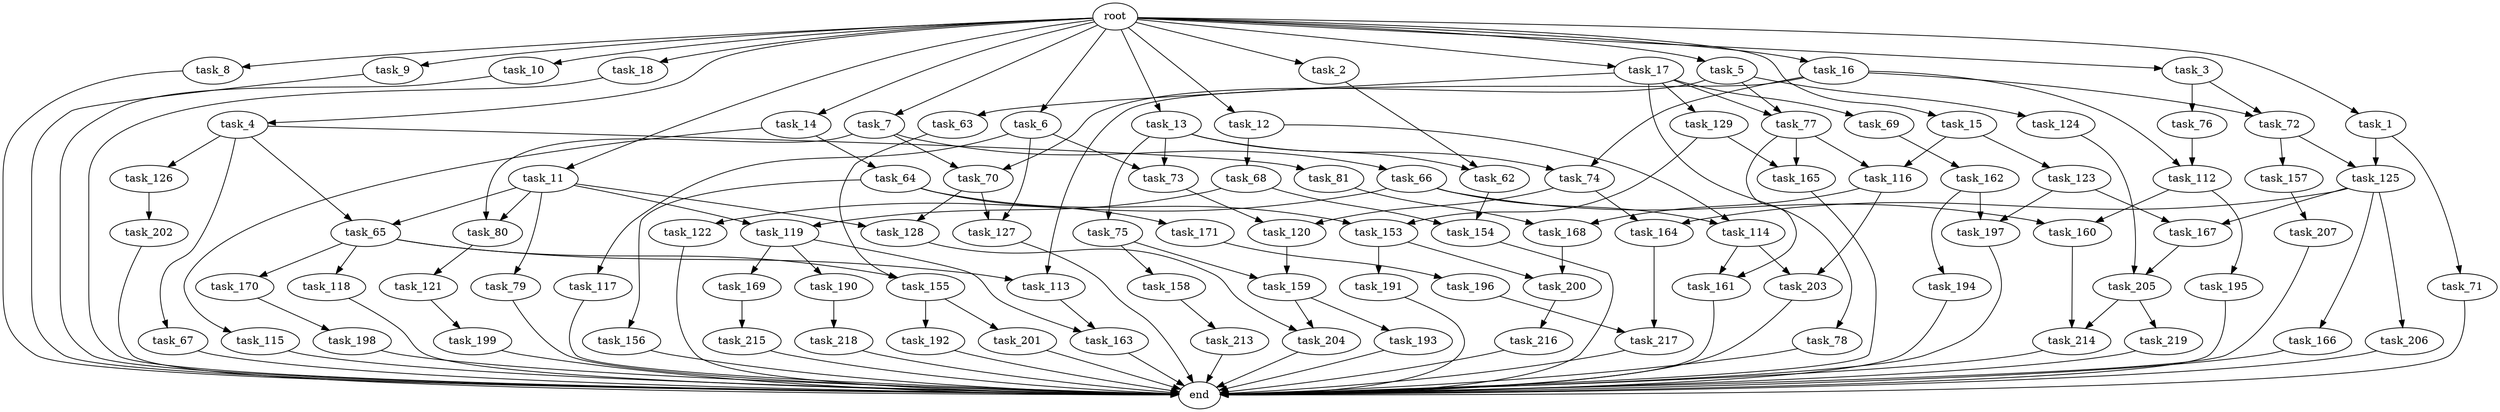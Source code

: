 digraph G {
  root [size="0.000000"];
  task_1 [size="1024.000000"];
  task_2 [size="1024.000000"];
  task_3 [size="1024.000000"];
  task_4 [size="1024.000000"];
  task_5 [size="1024.000000"];
  task_6 [size="1024.000000"];
  task_7 [size="1024.000000"];
  task_8 [size="1024.000000"];
  task_9 [size="1024.000000"];
  task_10 [size="1024.000000"];
  task_11 [size="1024.000000"];
  task_12 [size="1024.000000"];
  task_13 [size="1024.000000"];
  task_14 [size="1024.000000"];
  task_15 [size="1024.000000"];
  task_16 [size="1024.000000"];
  task_17 [size="1024.000000"];
  task_18 [size="1024.000000"];
  task_62 [size="1279900254208.000000"];
  task_63 [size="549755813888.000000"];
  task_64 [size="137438953472.000000"];
  task_65 [size="996432412672.000000"];
  task_66 [size="549755813888.000000"];
  task_67 [size="858993459200.000000"];
  task_68 [size="77309411328.000000"];
  task_69 [size="549755813888.000000"];
  task_70 [size="627065225216.000000"];
  task_71 [size="549755813888.000000"];
  task_72 [size="618475290624.000000"];
  task_73 [size="455266533376.000000"];
  task_74 [size="730144440320.000000"];
  task_75 [size="420906795008.000000"];
  task_76 [size="309237645312.000000"];
  task_77 [size="627065225216.000000"];
  task_78 [size="549755813888.000000"];
  task_79 [size="137438953472.000000"];
  task_80 [size="687194767360.000000"];
  task_81 [size="858993459200.000000"];
  task_112 [size="858993459200.000000"];
  task_113 [size="858993459200.000000"];
  task_114 [size="292057776128.000000"];
  task_115 [size="137438953472.000000"];
  task_116 [size="274877906944.000000"];
  task_117 [size="34359738368.000000"];
  task_118 [size="549755813888.000000"];
  task_119 [size="996432412672.000000"];
  task_120 [size="1391569403904.000000"];
  task_121 [size="858993459200.000000"];
  task_122 [size="214748364800.000000"];
  task_123 [size="137438953472.000000"];
  task_124 [size="77309411328.000000"];
  task_125 [size="687194767360.000000"];
  task_126 [size="858993459200.000000"];
  task_127 [size="68719476736.000000"];
  task_128 [size="171798691840.000000"];
  task_129 [size="549755813888.000000"];
  task_153 [size="429496729600.000000"];
  task_154 [size="1279900254208.000000"];
  task_155 [size="584115552256.000000"];
  task_156 [size="214748364800.000000"];
  task_157 [size="137438953472.000000"];
  task_158 [size="420906795008.000000"];
  task_159 [size="730144440320.000000"];
  task_160 [size="523986010112.000000"];
  task_161 [size="352187318272.000000"];
  task_162 [size="858993459200.000000"];
  task_163 [size="111669149696.000000"];
  task_164 [size="773094113280.000000"];
  task_165 [size="352187318272.000000"];
  task_166 [size="77309411328.000000"];
  task_167 [size="386547056640.000000"];
  task_168 [size="970662608896.000000"];
  task_169 [size="34359738368.000000"];
  task_170 [size="549755813888.000000"];
  task_171 [size="214748364800.000000"];
  task_190 [size="34359738368.000000"];
  task_191 [size="34359738368.000000"];
  task_192 [size="549755813888.000000"];
  task_193 [size="77309411328.000000"];
  task_194 [size="549755813888.000000"];
  task_195 [size="309237645312.000000"];
  task_196 [size="420906795008.000000"];
  task_197 [size="858993459200.000000"];
  task_198 [size="420906795008.000000"];
  task_199 [size="214748364800.000000"];
  task_200 [size="455266533376.000000"];
  task_201 [size="549755813888.000000"];
  task_202 [size="34359738368.000000"];
  task_203 [size="635655159808.000000"];
  task_204 [size="498216206336.000000"];
  task_205 [size="498216206336.000000"];
  task_206 [size="77309411328.000000"];
  task_207 [size="695784701952.000000"];
  task_213 [size="420906795008.000000"];
  task_214 [size="584115552256.000000"];
  task_215 [size="77309411328.000000"];
  task_216 [size="309237645312.000000"];
  task_217 [size="498216206336.000000"];
  task_218 [size="137438953472.000000"];
  task_219 [size="34359738368.000000"];
  end [size="0.000000"];

  root -> task_1 [size="1.000000"];
  root -> task_2 [size="1.000000"];
  root -> task_3 [size="1.000000"];
  root -> task_4 [size="1.000000"];
  root -> task_5 [size="1.000000"];
  root -> task_6 [size="1.000000"];
  root -> task_7 [size="1.000000"];
  root -> task_8 [size="1.000000"];
  root -> task_9 [size="1.000000"];
  root -> task_10 [size="1.000000"];
  root -> task_11 [size="1.000000"];
  root -> task_12 [size="1.000000"];
  root -> task_13 [size="1.000000"];
  root -> task_14 [size="1.000000"];
  root -> task_15 [size="1.000000"];
  root -> task_16 [size="1.000000"];
  root -> task_17 [size="1.000000"];
  root -> task_18 [size="1.000000"];
  task_1 -> task_71 [size="536870912.000000"];
  task_1 -> task_125 [size="536870912.000000"];
  task_2 -> task_62 [size="838860800.000000"];
  task_3 -> task_72 [size="301989888.000000"];
  task_3 -> task_76 [size="301989888.000000"];
  task_4 -> task_65 [size="838860800.000000"];
  task_4 -> task_67 [size="838860800.000000"];
  task_4 -> task_81 [size="838860800.000000"];
  task_4 -> task_126 [size="838860800.000000"];
  task_5 -> task_70 [size="75497472.000000"];
  task_5 -> task_77 [size="75497472.000000"];
  task_5 -> task_124 [size="75497472.000000"];
  task_6 -> task_73 [size="33554432.000000"];
  task_6 -> task_117 [size="33554432.000000"];
  task_6 -> task_127 [size="33554432.000000"];
  task_7 -> task_66 [size="536870912.000000"];
  task_7 -> task_70 [size="536870912.000000"];
  task_7 -> task_80 [size="536870912.000000"];
  task_8 -> end [size="1.000000"];
  task_9 -> end [size="1.000000"];
  task_10 -> end [size="1.000000"];
  task_11 -> task_65 [size="134217728.000000"];
  task_11 -> task_79 [size="134217728.000000"];
  task_11 -> task_80 [size="134217728.000000"];
  task_11 -> task_119 [size="134217728.000000"];
  task_11 -> task_128 [size="134217728.000000"];
  task_12 -> task_68 [size="75497472.000000"];
  task_12 -> task_114 [size="75497472.000000"];
  task_13 -> task_62 [size="411041792.000000"];
  task_13 -> task_73 [size="411041792.000000"];
  task_13 -> task_74 [size="411041792.000000"];
  task_13 -> task_75 [size="411041792.000000"];
  task_14 -> task_64 [size="134217728.000000"];
  task_14 -> task_115 [size="134217728.000000"];
  task_15 -> task_116 [size="134217728.000000"];
  task_15 -> task_123 [size="134217728.000000"];
  task_16 -> task_72 [size="301989888.000000"];
  task_16 -> task_74 [size="301989888.000000"];
  task_16 -> task_112 [size="301989888.000000"];
  task_16 -> task_113 [size="301989888.000000"];
  task_17 -> task_63 [size="536870912.000000"];
  task_17 -> task_69 [size="536870912.000000"];
  task_17 -> task_77 [size="536870912.000000"];
  task_17 -> task_78 [size="536870912.000000"];
  task_17 -> task_129 [size="536870912.000000"];
  task_18 -> end [size="1.000000"];
  task_62 -> task_154 [size="411041792.000000"];
  task_63 -> task_155 [size="33554432.000000"];
  task_64 -> task_153 [size="209715200.000000"];
  task_64 -> task_156 [size="209715200.000000"];
  task_64 -> task_171 [size="209715200.000000"];
  task_65 -> task_113 [size="536870912.000000"];
  task_65 -> task_118 [size="536870912.000000"];
  task_65 -> task_155 [size="536870912.000000"];
  task_65 -> task_170 [size="536870912.000000"];
  task_66 -> task_114 [size="209715200.000000"];
  task_66 -> task_122 [size="209715200.000000"];
  task_66 -> task_160 [size="209715200.000000"];
  task_67 -> end [size="1.000000"];
  task_68 -> task_119 [size="838860800.000000"];
  task_68 -> task_154 [size="838860800.000000"];
  task_69 -> task_162 [size="838860800.000000"];
  task_70 -> task_127 [size="33554432.000000"];
  task_70 -> task_128 [size="33554432.000000"];
  task_71 -> end [size="1.000000"];
  task_72 -> task_125 [size="134217728.000000"];
  task_72 -> task_157 [size="134217728.000000"];
  task_73 -> task_120 [size="679477248.000000"];
  task_74 -> task_120 [size="679477248.000000"];
  task_74 -> task_164 [size="679477248.000000"];
  task_75 -> task_158 [size="411041792.000000"];
  task_75 -> task_159 [size="411041792.000000"];
  task_76 -> task_112 [size="536870912.000000"];
  task_77 -> task_116 [size="134217728.000000"];
  task_77 -> task_161 [size="134217728.000000"];
  task_77 -> task_165 [size="134217728.000000"];
  task_78 -> end [size="1.000000"];
  task_79 -> end [size="1.000000"];
  task_80 -> task_121 [size="838860800.000000"];
  task_81 -> task_168 [size="536870912.000000"];
  task_112 -> task_160 [size="301989888.000000"];
  task_112 -> task_195 [size="301989888.000000"];
  task_113 -> task_163 [size="75497472.000000"];
  task_114 -> task_161 [size="209715200.000000"];
  task_114 -> task_203 [size="209715200.000000"];
  task_115 -> end [size="1.000000"];
  task_116 -> task_168 [size="411041792.000000"];
  task_116 -> task_203 [size="411041792.000000"];
  task_117 -> end [size="1.000000"];
  task_118 -> end [size="1.000000"];
  task_119 -> task_163 [size="33554432.000000"];
  task_119 -> task_169 [size="33554432.000000"];
  task_119 -> task_190 [size="33554432.000000"];
  task_120 -> task_159 [size="301989888.000000"];
  task_121 -> task_199 [size="209715200.000000"];
  task_122 -> end [size="1.000000"];
  task_123 -> task_167 [size="301989888.000000"];
  task_123 -> task_197 [size="301989888.000000"];
  task_124 -> task_205 [size="411041792.000000"];
  task_125 -> task_164 [size="75497472.000000"];
  task_125 -> task_166 [size="75497472.000000"];
  task_125 -> task_167 [size="75497472.000000"];
  task_125 -> task_206 [size="75497472.000000"];
  task_126 -> task_202 [size="33554432.000000"];
  task_127 -> end [size="1.000000"];
  task_128 -> task_204 [size="411041792.000000"];
  task_129 -> task_153 [size="209715200.000000"];
  task_129 -> task_165 [size="209715200.000000"];
  task_153 -> task_191 [size="33554432.000000"];
  task_153 -> task_200 [size="33554432.000000"];
  task_154 -> end [size="1.000000"];
  task_155 -> task_192 [size="536870912.000000"];
  task_155 -> task_201 [size="536870912.000000"];
  task_156 -> end [size="1.000000"];
  task_157 -> task_207 [size="679477248.000000"];
  task_158 -> task_213 [size="411041792.000000"];
  task_159 -> task_193 [size="75497472.000000"];
  task_159 -> task_204 [size="75497472.000000"];
  task_160 -> task_214 [size="536870912.000000"];
  task_161 -> end [size="1.000000"];
  task_162 -> task_194 [size="536870912.000000"];
  task_162 -> task_197 [size="536870912.000000"];
  task_163 -> end [size="1.000000"];
  task_164 -> task_217 [size="411041792.000000"];
  task_165 -> end [size="1.000000"];
  task_166 -> end [size="1.000000"];
  task_167 -> task_205 [size="75497472.000000"];
  task_168 -> task_200 [size="411041792.000000"];
  task_169 -> task_215 [size="75497472.000000"];
  task_170 -> task_198 [size="411041792.000000"];
  task_171 -> task_196 [size="411041792.000000"];
  task_190 -> task_218 [size="134217728.000000"];
  task_191 -> end [size="1.000000"];
  task_192 -> end [size="1.000000"];
  task_193 -> end [size="1.000000"];
  task_194 -> end [size="1.000000"];
  task_195 -> end [size="1.000000"];
  task_196 -> task_217 [size="75497472.000000"];
  task_197 -> end [size="1.000000"];
  task_198 -> end [size="1.000000"];
  task_199 -> end [size="1.000000"];
  task_200 -> task_216 [size="301989888.000000"];
  task_201 -> end [size="1.000000"];
  task_202 -> end [size="1.000000"];
  task_203 -> end [size="1.000000"];
  task_204 -> end [size="1.000000"];
  task_205 -> task_214 [size="33554432.000000"];
  task_205 -> task_219 [size="33554432.000000"];
  task_206 -> end [size="1.000000"];
  task_207 -> end [size="1.000000"];
  task_213 -> end [size="1.000000"];
  task_214 -> end [size="1.000000"];
  task_215 -> end [size="1.000000"];
  task_216 -> end [size="1.000000"];
  task_217 -> end [size="1.000000"];
  task_218 -> end [size="1.000000"];
  task_219 -> end [size="1.000000"];
}
